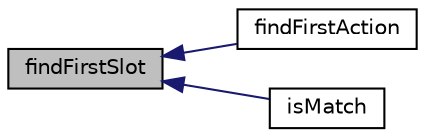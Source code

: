 digraph "findFirstSlot"
{
  edge [fontname="Helvetica",fontsize="10",labelfontname="Helvetica",labelfontsize="10"];
  node [fontname="Helvetica",fontsize="10",shape=record];
  rankdir="LR";
  Node1 [label="findFirstSlot",height=0.2,width=0.4,color="black", fillcolor="grey75", style="filled" fontcolor="black"];
  Node1 -> Node2 [dir="back",color="midnightblue",fontsize="10",style="solid",fontname="Helvetica"];
  Node2 [label="findFirstAction",height=0.2,width=0.4,color="black", fillcolor="white", style="filled",URL="$class_simple_signature_map.html#a5a1a5a39641e8f5bf42207347d7eee50"];
  Node1 -> Node3 [dir="back",color="midnightblue",fontsize="10",style="solid",fontname="Helvetica"];
  Node3 [label="isMatch",height=0.2,width=0.4,color="black", fillcolor="white", style="filled",URL="$class_simple_signature_map.html#ab1cab8077069dae87c41e9ea9bab37c2"];
}
